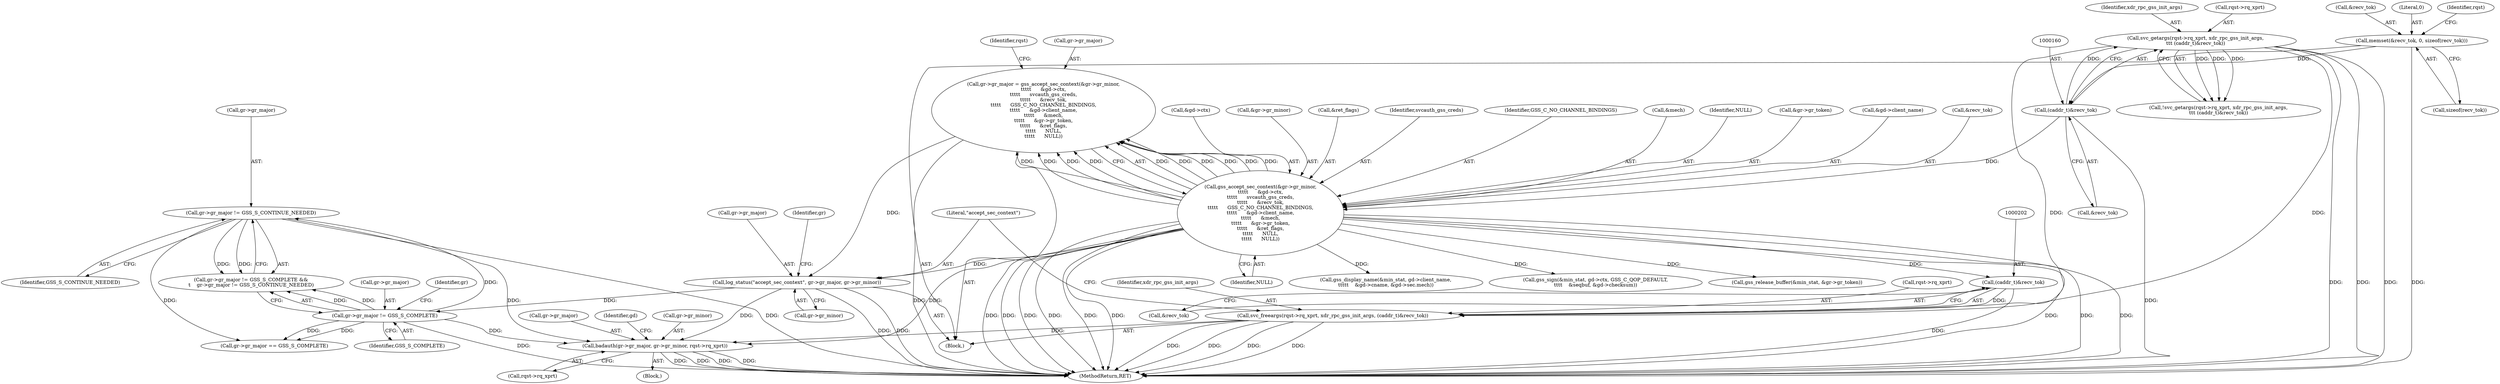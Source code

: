 digraph "0_krb5_5bb8a6b9c9eb8dd22bc9526751610aaa255ead9c_0@pointer" {
"1000226" [label="(Call,badauth(gr->gr_major, gr->gr_minor, rqst->rq_xprt))"];
"1000220" [label="(Call,gr->gr_major != GSS_S_CONTINUE_NEEDED)"];
"1000215" [label="(Call,gr->gr_major != GSS_S_COMPLETE)"];
"1000205" [label="(Call,log_status(\"accept_sec_context\", gr->gr_major, gr->gr_minor))"];
"1000165" [label="(Call,gr->gr_major = gss_accept_sec_context(&gr->gr_minor,\n\t\t\t\t\t      &gd->ctx,\n\t\t\t\t\t      svcauth_gss_creds,\n\t\t\t\t\t      &recv_tok,\n\t\t\t\t\t      GSS_C_NO_CHANNEL_BINDINGS,\n\t\t\t\t\t      &gd->client_name,\n\t\t\t\t\t      &mech,\n\t\t\t\t\t      &gr->gr_token,\n\t\t\t\t\t      &ret_flags,\n\t\t\t\t\t      NULL,\n\t\t\t\t\t      NULL))"];
"1000169" [label="(Call,gss_accept_sec_context(&gr->gr_minor,\n\t\t\t\t\t      &gd->ctx,\n\t\t\t\t\t      svcauth_gss_creds,\n\t\t\t\t\t      &recv_tok,\n\t\t\t\t\t      GSS_C_NO_CHANNEL_BINDINGS,\n\t\t\t\t\t      &gd->client_name,\n\t\t\t\t\t      &mech,\n\t\t\t\t\t      &gr->gr_token,\n\t\t\t\t\t      &ret_flags,\n\t\t\t\t\t      NULL,\n\t\t\t\t\t      NULL))"];
"1000159" [label="(Call,(caddr_t)&recv_tok)"];
"1000146" [label="(Call,memset(&recv_tok, 0, sizeof(recv_tok)))"];
"1000196" [label="(Call,svc_freeargs(rqst->rq_xprt, xdr_rpc_gss_init_args, (caddr_t)&recv_tok))"];
"1000154" [label="(Call,svc_getargs(rqst->rq_xprt, xdr_rpc_gss_init_args,\n\t\t\t (caddr_t)&recv_tok))"];
"1000201" [label="(Call,(caddr_t)&recv_tok)"];
"1000205" [label="(Call,log_status(\"accept_sec_context\", gr->gr_major, gr->gr_minor))"];
"1000154" [label="(Call,svc_getargs(rqst->rq_xprt, xdr_rpc_gss_init_args,\n\t\t\t (caddr_t)&recv_tok))"];
"1000220" [label="(Call,gr->gr_major != GSS_S_CONTINUE_NEEDED)"];
"1000201" [label="(Call,(caddr_t)&recv_tok)"];
"1000195" [label="(Identifier,NULL)"];
"1000227" [label="(Call,gr->gr_major)"];
"1000217" [label="(Identifier,gr)"];
"1000182" [label="(Call,&gd->client_name)"];
"1000318" [label="(Call,gss_display_name(&min_stat, gd->client_name,\n\t\t\t\t\t    &gd->cname, &gd->sec.mech))"];
"1000149" [label="(Literal,0)"];
"1000203" [label="(Call,&recv_tok)"];
"1000196" [label="(Call,svc_freeargs(rqst->rq_xprt, xdr_rpc_gss_init_args, (caddr_t)&recv_tok))"];
"1000155" [label="(Call,rqst->rq_xprt)"];
"1000169" [label="(Call,gss_accept_sec_context(&gr->gr_minor,\n\t\t\t\t\t      &gd->ctx,\n\t\t\t\t\t      svcauth_gss_creds,\n\t\t\t\t\t      &recv_tok,\n\t\t\t\t\t      GSS_C_NO_CHANNEL_BINDINGS,\n\t\t\t\t\t      &gd->client_name,\n\t\t\t\t\t      &mech,\n\t\t\t\t\t      &gr->gr_token,\n\t\t\t\t\t      &ret_flags,\n\t\t\t\t\t      NULL,\n\t\t\t\t\t      NULL))"];
"1000216" [label="(Call,gr->gr_major)"];
"1000179" [label="(Call,&recv_tok)"];
"1000395" [label="(Call,gss_sign(&min_stat, gd->ctx, GSS_C_QOP_DEFAULT,\n\t\t\t\t    &seqbuf, &gd->checksum))"];
"1000224" [label="(Identifier,GSS_S_CONTINUE_NEEDED)"];
"1000226" [label="(Call,badauth(gr->gr_major, gr->gr_minor, rqst->rq_xprt))"];
"1000461" [label="(MethodReturn,RET)"];
"1000174" [label="(Call,&gd->ctx)"];
"1000170" [label="(Call,&gr->gr_minor)"];
"1000233" [label="(Call,rqst->rq_xprt)"];
"1000206" [label="(Literal,\"accept_sec_context\")"];
"1000225" [label="(Block,)"];
"1000166" [label="(Call,gr->gr_major)"];
"1000159" [label="(Call,(caddr_t)&recv_tok)"];
"1000192" [label="(Call,&ret_flags)"];
"1000200" [label="(Identifier,xdr_rpc_gss_init_args)"];
"1000178" [label="(Identifier,svcauth_gss_creds)"];
"1000181" [label="(Identifier,GSS_C_NO_CHANNEL_BINDINGS)"];
"1000219" [label="(Identifier,GSS_S_COMPLETE)"];
"1000161" [label="(Call,&recv_tok)"];
"1000186" [label="(Call,&mech)"];
"1000153" [label="(Call,!svc_getargs(rqst->rq_xprt, xdr_rpc_gss_init_args,\n\t\t\t (caddr_t)&recv_tok))"];
"1000107" [label="(Block,)"];
"1000150" [label="(Call,sizeof(recv_tok))"];
"1000238" [label="(Identifier,gd)"];
"1000222" [label="(Identifier,gr)"];
"1000221" [label="(Call,gr->gr_major)"];
"1000215" [label="(Call,gr->gr_major != GSS_S_COMPLETE)"];
"1000207" [label="(Call,gr->gr_major)"];
"1000165" [label="(Call,gr->gr_major = gss_accept_sec_context(&gr->gr_minor,\n\t\t\t\t\t      &gd->ctx,\n\t\t\t\t\t      svcauth_gss_creds,\n\t\t\t\t\t      &recv_tok,\n\t\t\t\t\t      GSS_C_NO_CHANNEL_BINDINGS,\n\t\t\t\t\t      &gd->client_name,\n\t\t\t\t\t      &mech,\n\t\t\t\t\t      &gr->gr_token,\n\t\t\t\t\t      &ret_flags,\n\t\t\t\t\t      NULL,\n\t\t\t\t\t      NULL))"];
"1000146" [label="(Call,memset(&recv_tok, 0, sizeof(recv_tok)))"];
"1000198" [label="(Identifier,rqst)"];
"1000156" [label="(Identifier,rqst)"];
"1000230" [label="(Call,gr->gr_minor)"];
"1000304" [label="(Call,gr->gr_major == GSS_S_COMPLETE)"];
"1000194" [label="(Identifier,NULL)"];
"1000197" [label="(Call,rqst->rq_xprt)"];
"1000158" [label="(Identifier,xdr_rpc_gss_init_args)"];
"1000210" [label="(Call,gr->gr_minor)"];
"1000147" [label="(Call,&recv_tok)"];
"1000214" [label="(Call,gr->gr_major != GSS_S_COMPLETE &&\n\t    gr->gr_major != GSS_S_CONTINUE_NEEDED)"];
"1000188" [label="(Call,&gr->gr_token)"];
"1000452" [label="(Call,gss_release_buffer(&min_stat, &gr->gr_token))"];
"1000226" -> "1000225"  [label="AST: "];
"1000226" -> "1000233"  [label="CFG: "];
"1000227" -> "1000226"  [label="AST: "];
"1000230" -> "1000226"  [label="AST: "];
"1000233" -> "1000226"  [label="AST: "];
"1000238" -> "1000226"  [label="CFG: "];
"1000226" -> "1000461"  [label="DDG: "];
"1000226" -> "1000461"  [label="DDG: "];
"1000226" -> "1000461"  [label="DDG: "];
"1000226" -> "1000461"  [label="DDG: "];
"1000220" -> "1000226"  [label="DDG: "];
"1000215" -> "1000226"  [label="DDG: "];
"1000205" -> "1000226"  [label="DDG: "];
"1000169" -> "1000226"  [label="DDG: "];
"1000196" -> "1000226"  [label="DDG: "];
"1000220" -> "1000214"  [label="AST: "];
"1000220" -> "1000224"  [label="CFG: "];
"1000221" -> "1000220"  [label="AST: "];
"1000224" -> "1000220"  [label="AST: "];
"1000214" -> "1000220"  [label="CFG: "];
"1000220" -> "1000461"  [label="DDG: "];
"1000220" -> "1000214"  [label="DDG: "];
"1000220" -> "1000214"  [label="DDG: "];
"1000215" -> "1000220"  [label="DDG: "];
"1000220" -> "1000304"  [label="DDG: "];
"1000215" -> "1000214"  [label="AST: "];
"1000215" -> "1000219"  [label="CFG: "];
"1000216" -> "1000215"  [label="AST: "];
"1000219" -> "1000215"  [label="AST: "];
"1000222" -> "1000215"  [label="CFG: "];
"1000214" -> "1000215"  [label="CFG: "];
"1000215" -> "1000461"  [label="DDG: "];
"1000215" -> "1000214"  [label="DDG: "];
"1000215" -> "1000214"  [label="DDG: "];
"1000205" -> "1000215"  [label="DDG: "];
"1000215" -> "1000304"  [label="DDG: "];
"1000215" -> "1000304"  [label="DDG: "];
"1000205" -> "1000107"  [label="AST: "];
"1000205" -> "1000210"  [label="CFG: "];
"1000206" -> "1000205"  [label="AST: "];
"1000207" -> "1000205"  [label="AST: "];
"1000210" -> "1000205"  [label="AST: "];
"1000217" -> "1000205"  [label="CFG: "];
"1000205" -> "1000461"  [label="DDG: "];
"1000205" -> "1000461"  [label="DDG: "];
"1000165" -> "1000205"  [label="DDG: "];
"1000169" -> "1000205"  [label="DDG: "];
"1000165" -> "1000107"  [label="AST: "];
"1000165" -> "1000169"  [label="CFG: "];
"1000166" -> "1000165"  [label="AST: "];
"1000169" -> "1000165"  [label="AST: "];
"1000198" -> "1000165"  [label="CFG: "];
"1000165" -> "1000461"  [label="DDG: "];
"1000169" -> "1000165"  [label="DDG: "];
"1000169" -> "1000165"  [label="DDG: "];
"1000169" -> "1000165"  [label="DDG: "];
"1000169" -> "1000165"  [label="DDG: "];
"1000169" -> "1000165"  [label="DDG: "];
"1000169" -> "1000165"  [label="DDG: "];
"1000169" -> "1000165"  [label="DDG: "];
"1000169" -> "1000165"  [label="DDG: "];
"1000169" -> "1000165"  [label="DDG: "];
"1000169" -> "1000165"  [label="DDG: "];
"1000169" -> "1000195"  [label="CFG: "];
"1000170" -> "1000169"  [label="AST: "];
"1000174" -> "1000169"  [label="AST: "];
"1000178" -> "1000169"  [label="AST: "];
"1000179" -> "1000169"  [label="AST: "];
"1000181" -> "1000169"  [label="AST: "];
"1000182" -> "1000169"  [label="AST: "];
"1000186" -> "1000169"  [label="AST: "];
"1000188" -> "1000169"  [label="AST: "];
"1000192" -> "1000169"  [label="AST: "];
"1000194" -> "1000169"  [label="AST: "];
"1000195" -> "1000169"  [label="AST: "];
"1000169" -> "1000461"  [label="DDG: "];
"1000169" -> "1000461"  [label="DDG: "];
"1000169" -> "1000461"  [label="DDG: "];
"1000169" -> "1000461"  [label="DDG: "];
"1000169" -> "1000461"  [label="DDG: "];
"1000169" -> "1000461"  [label="DDG: "];
"1000169" -> "1000461"  [label="DDG: "];
"1000169" -> "1000461"  [label="DDG: "];
"1000169" -> "1000461"  [label="DDG: "];
"1000159" -> "1000169"  [label="DDG: "];
"1000169" -> "1000201"  [label="DDG: "];
"1000169" -> "1000318"  [label="DDG: "];
"1000169" -> "1000395"  [label="DDG: "];
"1000169" -> "1000452"  [label="DDG: "];
"1000159" -> "1000154"  [label="AST: "];
"1000159" -> "1000161"  [label="CFG: "];
"1000160" -> "1000159"  [label="AST: "];
"1000161" -> "1000159"  [label="AST: "];
"1000154" -> "1000159"  [label="CFG: "];
"1000159" -> "1000461"  [label="DDG: "];
"1000159" -> "1000154"  [label="DDG: "];
"1000146" -> "1000159"  [label="DDG: "];
"1000146" -> "1000107"  [label="AST: "];
"1000146" -> "1000150"  [label="CFG: "];
"1000147" -> "1000146"  [label="AST: "];
"1000149" -> "1000146"  [label="AST: "];
"1000150" -> "1000146"  [label="AST: "];
"1000156" -> "1000146"  [label="CFG: "];
"1000146" -> "1000461"  [label="DDG: "];
"1000196" -> "1000107"  [label="AST: "];
"1000196" -> "1000201"  [label="CFG: "];
"1000197" -> "1000196"  [label="AST: "];
"1000200" -> "1000196"  [label="AST: "];
"1000201" -> "1000196"  [label="AST: "];
"1000206" -> "1000196"  [label="CFG: "];
"1000196" -> "1000461"  [label="DDG: "];
"1000196" -> "1000461"  [label="DDG: "];
"1000196" -> "1000461"  [label="DDG: "];
"1000196" -> "1000461"  [label="DDG: "];
"1000154" -> "1000196"  [label="DDG: "];
"1000154" -> "1000196"  [label="DDG: "];
"1000201" -> "1000196"  [label="DDG: "];
"1000154" -> "1000153"  [label="AST: "];
"1000155" -> "1000154"  [label="AST: "];
"1000158" -> "1000154"  [label="AST: "];
"1000153" -> "1000154"  [label="CFG: "];
"1000154" -> "1000461"  [label="DDG: "];
"1000154" -> "1000461"  [label="DDG: "];
"1000154" -> "1000461"  [label="DDG: "];
"1000154" -> "1000153"  [label="DDG: "];
"1000154" -> "1000153"  [label="DDG: "];
"1000154" -> "1000153"  [label="DDG: "];
"1000201" -> "1000203"  [label="CFG: "];
"1000202" -> "1000201"  [label="AST: "];
"1000203" -> "1000201"  [label="AST: "];
"1000201" -> "1000461"  [label="DDG: "];
}
